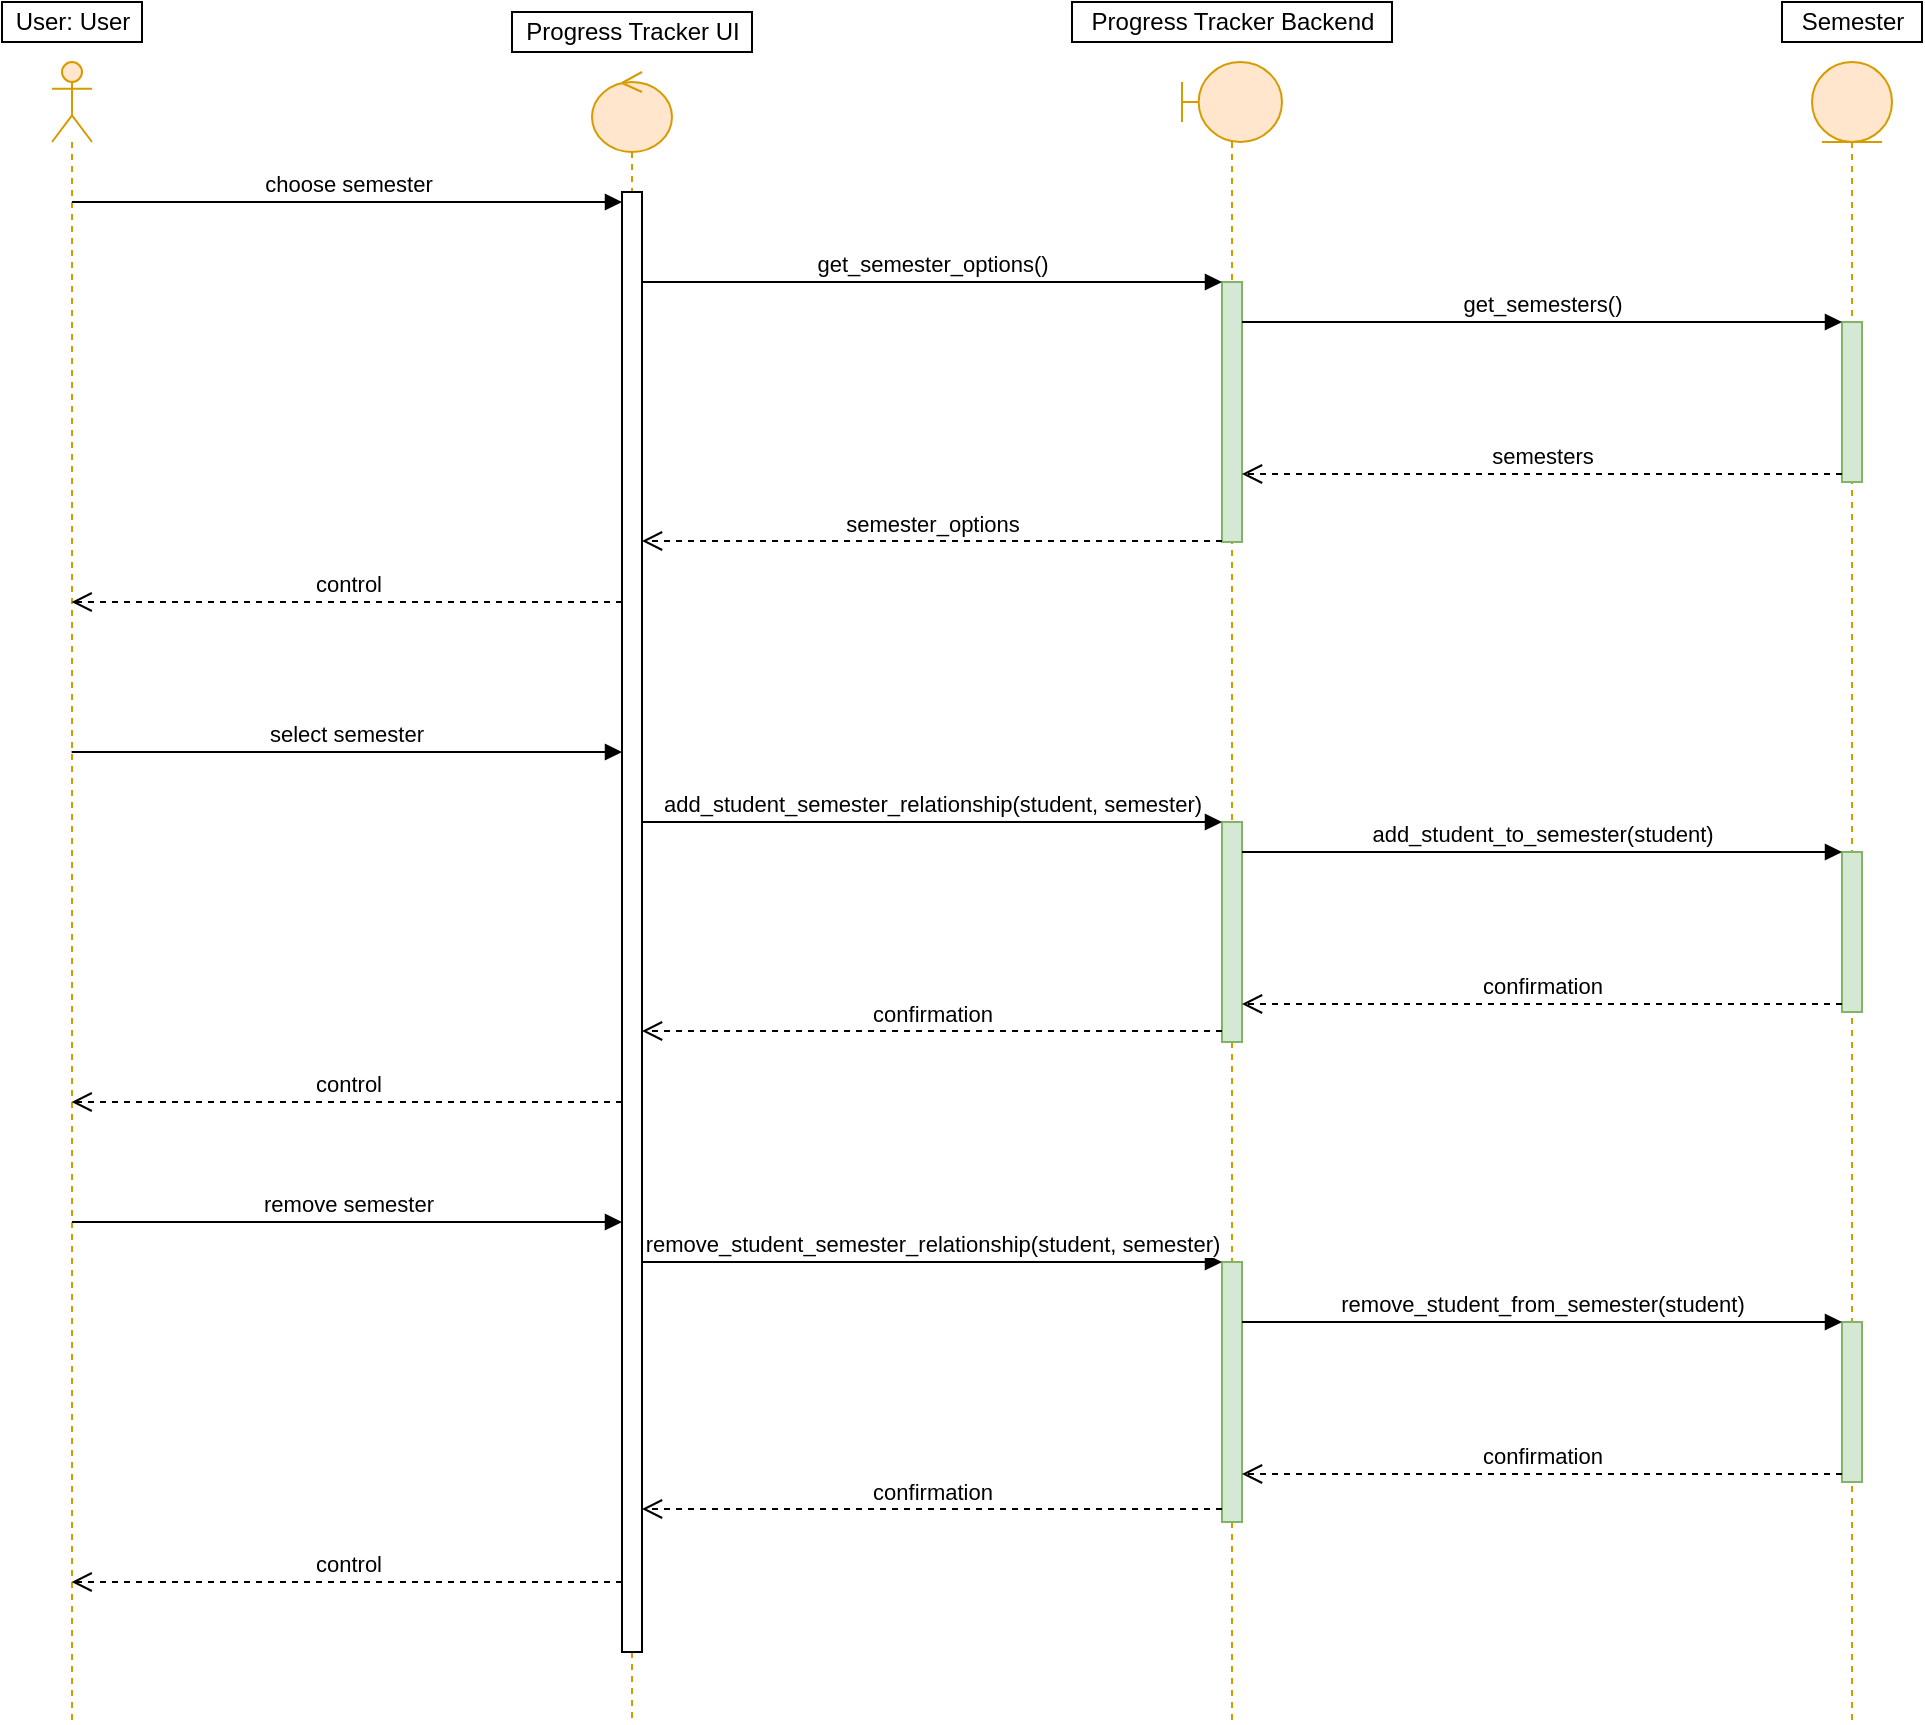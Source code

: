 <?xml version="1.0" encoding="UTF-8"?>
<mxfile compressed="false" version="12.1.7" type="device" pages="1"><diagram id="qxIXQQoXLA4KPB8yL7MM" name="Page-3"><mxGraphModel dx="1425" dy="872" grid="1" gridSize="10" guides="1" tooltips="1" connect="1" arrows="1" fold="1" page="1" pageScale="1" pageWidth="850" pageHeight="1100" math="0" shadow="0"><root><mxCell id="4MsPIWo7bYqa63KtsmRX-0"/><mxCell id="4MsPIWo7bYqa63KtsmRX-1" parent="4MsPIWo7bYqa63KtsmRX-0"/><mxCell id="lIa5whQ5t8ZFdQZ5lfhp-8" value="" style="shape=umlLifeline;participant=umlActor;perimeter=lifelinePerimeter;whiteSpace=wrap;html=1;container=1;collapsible=0;recursiveResize=0;verticalAlign=top;spacingTop=36;labelBackgroundColor=none;outlineConnect=0;strokeColor=#d79b00;fillColor=#ffe6cc;" parent="4MsPIWo7bYqa63KtsmRX-1" vertex="1"><mxGeometry x="90" y="130" width="20" height="830" as="geometry"/></mxCell><mxCell id="7tdPpyDSpGnO4HmQpLCV-19" value="remove semester" style="html=1;verticalAlign=bottom;endArrow=block;" edge="1" parent="lIa5whQ5t8ZFdQZ5lfhp-8"><mxGeometry width="80" relative="1" as="geometry"><mxPoint x="10" y="580" as="sourcePoint"/><mxPoint x="285" y="580" as="targetPoint"/></mxGeometry></mxCell><mxCell id="lIa5whQ5t8ZFdQZ5lfhp-10" value="User: User" style="text;html=1;resizable=0;points=[];autosize=1;align=center;verticalAlign=top;spacingTop=-4;fontColor=#000000;labelBackgroundColor=none;strokeColor=#000000;" parent="4MsPIWo7bYqa63KtsmRX-1" vertex="1"><mxGeometry x="65" y="100" width="70" height="20" as="geometry"/></mxCell><mxCell id="lIa5whQ5t8ZFdQZ5lfhp-11" value="" style="shape=umlLifeline;participant=umlControl;perimeter=lifelinePerimeter;whiteSpace=wrap;html=1;container=1;collapsible=0;recursiveResize=0;verticalAlign=top;spacingTop=36;labelBackgroundColor=none;outlineConnect=0;strokeColor=#d79b00;fillColor=#ffe6cc;" parent="4MsPIWo7bYqa63KtsmRX-1" vertex="1"><mxGeometry x="360" y="135" width="40" height="825" as="geometry"/></mxCell><mxCell id="lIa5whQ5t8ZFdQZ5lfhp-16" value="" style="html=1;points=[];perimeter=orthogonalPerimeter;labelBackgroundColor=none;strokeColor=#000000;fontColor=#000000;" parent="lIa5whQ5t8ZFdQZ5lfhp-11" vertex="1"><mxGeometry x="15" y="60" width="10" height="730" as="geometry"/></mxCell><mxCell id="lIa5whQ5t8ZFdQZ5lfhp-12" value="Progress Tracker UI" style="text;html=1;resizable=0;points=[];autosize=1;align=center;verticalAlign=top;spacingTop=-4;fontColor=#000000;labelBackgroundColor=none;strokeColor=#000000;" parent="4MsPIWo7bYqa63KtsmRX-1" vertex="1"><mxGeometry x="320" y="105" width="120" height="20" as="geometry"/></mxCell><mxCell id="lIa5whQ5t8ZFdQZ5lfhp-13" value="" style="shape=umlLifeline;participant=umlBoundary;perimeter=lifelinePerimeter;whiteSpace=wrap;html=1;container=1;collapsible=0;recursiveResize=0;verticalAlign=top;spacingTop=36;labelBackgroundColor=none;outlineConnect=0;strokeColor=#d79b00;fillColor=#ffe6cc;" parent="4MsPIWo7bYqa63KtsmRX-1" vertex="1"><mxGeometry x="655" y="130" width="50" height="830" as="geometry"/></mxCell><mxCell id="7tdPpyDSpGnO4HmQpLCV-0" value="" style="html=1;points=[];perimeter=orthogonalPerimeter;fillColor=#d5e8d4;strokeColor=#82b366;" vertex="1" parent="lIa5whQ5t8ZFdQZ5lfhp-13"><mxGeometry x="20" y="110" width="10" height="130" as="geometry"/></mxCell><mxCell id="7tdPpyDSpGnO4HmQpLCV-9" value="" style="html=1;points=[];perimeter=orthogonalPerimeter;fillColor=#d5e8d4;strokeColor=#82b366;" vertex="1" parent="lIa5whQ5t8ZFdQZ5lfhp-13"><mxGeometry x="20" y="380" width="10" height="110" as="geometry"/></mxCell><mxCell id="7tdPpyDSpGnO4HmQpLCV-20" value="" style="html=1;points=[];perimeter=orthogonalPerimeter;fillColor=#d5e8d4;strokeColor=#82b366;" vertex="1" parent="lIa5whQ5t8ZFdQZ5lfhp-13"><mxGeometry x="20" y="600" width="10" height="130" as="geometry"/></mxCell><mxCell id="lIa5whQ5t8ZFdQZ5lfhp-14" value="Progress Tracker Backend" style="text;html=1;resizable=0;points=[];autosize=1;align=center;verticalAlign=top;spacingTop=-4;fontColor=#000000;labelBackgroundColor=none;strokeColor=#000000;" parent="4MsPIWo7bYqa63KtsmRX-1" vertex="1"><mxGeometry x="600" y="100" width="160" height="20" as="geometry"/></mxCell><mxCell id="lIa5whQ5t8ZFdQZ5lfhp-15" value="choose semester" style="html=1;verticalAlign=bottom;endArrow=block;fontColor=#000000;labelBackgroundColor=none;strokeColor=#000000;" parent="4MsPIWo7bYqa63KtsmRX-1" source="lIa5whQ5t8ZFdQZ5lfhp-8" target="lIa5whQ5t8ZFdQZ5lfhp-16" edge="1"><mxGeometry width="80" relative="1" as="geometry"><mxPoint x="100" y="210" as="sourcePoint"/><mxPoint x="360" y="200" as="targetPoint"/><Array as="points"><mxPoint x="200" y="200"/></Array></mxGeometry></mxCell><mxCell id="Y30Xxg1Bc7p5pDinVHhG-0" value="" style="shape=umlLifeline;participant=umlEntity;perimeter=lifelinePerimeter;whiteSpace=wrap;html=1;container=1;collapsible=0;recursiveResize=0;verticalAlign=top;spacingTop=36;labelBackgroundColor=#ffffff;outlineConnect=0;fillColor=#ffe6cc;strokeColor=#d79b00;" parent="4MsPIWo7bYqa63KtsmRX-1" vertex="1"><mxGeometry x="970" y="130" width="40" height="830" as="geometry"/></mxCell><mxCell id="7tdPpyDSpGnO4HmQpLCV-3" value="" style="html=1;points=[];perimeter=orthogonalPerimeter;fillColor=#d5e8d4;strokeColor=#82b366;" vertex="1" parent="Y30Xxg1Bc7p5pDinVHhG-0"><mxGeometry x="15" y="130" width="10" height="80" as="geometry"/></mxCell><mxCell id="7tdPpyDSpGnO4HmQpLCV-12" value="" style="html=1;points=[];perimeter=orthogonalPerimeter;fillColor=#d5e8d4;strokeColor=#82b366;" vertex="1" parent="Y30Xxg1Bc7p5pDinVHhG-0"><mxGeometry x="15" y="395" width="10" height="80" as="geometry"/></mxCell><mxCell id="7tdPpyDSpGnO4HmQpLCV-23" value="" style="html=1;points=[];perimeter=orthogonalPerimeter;fillColor=#d5e8d4;strokeColor=#82b366;" vertex="1" parent="Y30Xxg1Bc7p5pDinVHhG-0"><mxGeometry x="15" y="630" width="10" height="80" as="geometry"/></mxCell><mxCell id="Y30Xxg1Bc7p5pDinVHhG-1" value="Semester" style="text;html=1;resizable=0;points=[];autosize=1;align=center;verticalAlign=top;spacingTop=-4;fontColor=#000000;labelBackgroundColor=none;strokeColor=#000000;" parent="4MsPIWo7bYqa63KtsmRX-1" vertex="1"><mxGeometry x="955" y="100" width="70" height="20" as="geometry"/></mxCell><mxCell id="7tdPpyDSpGnO4HmQpLCV-1" value="get_semester_options()" style="html=1;verticalAlign=bottom;endArrow=block;entryX=0;entryY=0;" edge="1" target="7tdPpyDSpGnO4HmQpLCV-0" parent="4MsPIWo7bYqa63KtsmRX-1" source="lIa5whQ5t8ZFdQZ5lfhp-16"><mxGeometry relative="1" as="geometry"><mxPoint x="605" y="240" as="sourcePoint"/></mxGeometry></mxCell><mxCell id="7tdPpyDSpGnO4HmQpLCV-2" value="semester_options" style="html=1;verticalAlign=bottom;endArrow=open;dashed=1;endSize=8;exitX=0;exitY=0.95;" edge="1" parent="4MsPIWo7bYqa63KtsmRX-1"><mxGeometry relative="1" as="geometry"><mxPoint x="385" y="369.5" as="targetPoint"/><mxPoint x="675" y="369.5" as="sourcePoint"/></mxGeometry></mxCell><mxCell id="7tdPpyDSpGnO4HmQpLCV-4" value="get_semesters()" style="html=1;verticalAlign=bottom;endArrow=block;entryX=0;entryY=0;" edge="1" target="7tdPpyDSpGnO4HmQpLCV-3" parent="4MsPIWo7bYqa63KtsmRX-1" source="7tdPpyDSpGnO4HmQpLCV-0"><mxGeometry relative="1" as="geometry"><mxPoint x="915" y="260" as="sourcePoint"/></mxGeometry></mxCell><mxCell id="7tdPpyDSpGnO4HmQpLCV-5" value="semesters" style="html=1;verticalAlign=bottom;endArrow=open;dashed=1;endSize=8;exitX=0;exitY=0.95;" edge="1" source="7tdPpyDSpGnO4HmQpLCV-3" parent="4MsPIWo7bYqa63KtsmRX-1" target="7tdPpyDSpGnO4HmQpLCV-0"><mxGeometry relative="1" as="geometry"><mxPoint x="915" y="336" as="targetPoint"/></mxGeometry></mxCell><mxCell id="7tdPpyDSpGnO4HmQpLCV-6" value="control" style="html=1;verticalAlign=bottom;endArrow=open;dashed=1;endSize=8;" edge="1" parent="4MsPIWo7bYqa63KtsmRX-1"><mxGeometry relative="1" as="geometry"><mxPoint x="375" y="400" as="sourcePoint"/><mxPoint x="99.81" y="400" as="targetPoint"/></mxGeometry></mxCell><mxCell id="7tdPpyDSpGnO4HmQpLCV-7" value="select semester" style="html=1;verticalAlign=bottom;endArrow=block;" edge="1" parent="4MsPIWo7bYqa63KtsmRX-1"><mxGeometry width="80" relative="1" as="geometry"><mxPoint x="99.81" y="475.0" as="sourcePoint"/><mxPoint x="375" y="475.0" as="targetPoint"/></mxGeometry></mxCell><mxCell id="7tdPpyDSpGnO4HmQpLCV-10" value="add_student_semester_relationship(student, semester)" style="html=1;verticalAlign=bottom;endArrow=block;entryX=0;entryY=0;" edge="1" target="7tdPpyDSpGnO4HmQpLCV-9" parent="4MsPIWo7bYqa63KtsmRX-1" source="lIa5whQ5t8ZFdQZ5lfhp-16"><mxGeometry relative="1" as="geometry"><mxPoint x="605" y="510" as="sourcePoint"/></mxGeometry></mxCell><mxCell id="7tdPpyDSpGnO4HmQpLCV-11" value="confirmation" style="html=1;verticalAlign=bottom;endArrow=open;dashed=1;endSize=8;exitX=0;exitY=0.95;" edge="1" source="7tdPpyDSpGnO4HmQpLCV-9" parent="4MsPIWo7bYqa63KtsmRX-1" target="lIa5whQ5t8ZFdQZ5lfhp-16"><mxGeometry relative="1" as="geometry"><mxPoint x="605" y="586" as="targetPoint"/></mxGeometry></mxCell><mxCell id="7tdPpyDSpGnO4HmQpLCV-13" value="add_student_to_semester(student)" style="html=1;verticalAlign=bottom;endArrow=block;entryX=0;entryY=0;" edge="1" target="7tdPpyDSpGnO4HmQpLCV-12" parent="4MsPIWo7bYqa63KtsmRX-1" source="7tdPpyDSpGnO4HmQpLCV-9"><mxGeometry relative="1" as="geometry"><mxPoint x="720" y="537" as="sourcePoint"/></mxGeometry></mxCell><mxCell id="7tdPpyDSpGnO4HmQpLCV-14" value="confirmation" style="html=1;verticalAlign=bottom;endArrow=open;dashed=1;endSize=8;exitX=0;exitY=0.95;" edge="1" source="7tdPpyDSpGnO4HmQpLCV-12" parent="4MsPIWo7bYqa63KtsmRX-1" target="7tdPpyDSpGnO4HmQpLCV-9"><mxGeometry relative="1" as="geometry"><mxPoint x="915" y="601" as="targetPoint"/></mxGeometry></mxCell><mxCell id="7tdPpyDSpGnO4HmQpLCV-15" value="control" style="html=1;verticalAlign=bottom;endArrow=open;dashed=1;endSize=8;" edge="1" parent="4MsPIWo7bYqa63KtsmRX-1"><mxGeometry relative="1" as="geometry"><mxPoint x="375" y="650.0" as="sourcePoint"/><mxPoint x="99.81" y="650.0" as="targetPoint"/></mxGeometry></mxCell><mxCell id="7tdPpyDSpGnO4HmQpLCV-21" value="remove_student_semester_relationship(student, semester)" style="html=1;verticalAlign=bottom;endArrow=block;entryX=0;entryY=0;" edge="1" target="7tdPpyDSpGnO4HmQpLCV-20" parent="4MsPIWo7bYqa63KtsmRX-1" source="lIa5whQ5t8ZFdQZ5lfhp-16"><mxGeometry relative="1" as="geometry"><mxPoint x="605" y="730" as="sourcePoint"/></mxGeometry></mxCell><mxCell id="7tdPpyDSpGnO4HmQpLCV-22" value="confirmation" style="html=1;verticalAlign=bottom;endArrow=open;dashed=1;endSize=8;exitX=0;exitY=0.95;" edge="1" source="7tdPpyDSpGnO4HmQpLCV-20" parent="4MsPIWo7bYqa63KtsmRX-1" target="lIa5whQ5t8ZFdQZ5lfhp-16"><mxGeometry relative="1" as="geometry"><mxPoint x="605" y="806" as="targetPoint"/></mxGeometry></mxCell><mxCell id="7tdPpyDSpGnO4HmQpLCV-24" value="remove_student_from_semester(student)" style="html=1;verticalAlign=bottom;endArrow=block;entryX=0;entryY=0;" edge="1" target="7tdPpyDSpGnO4HmQpLCV-23" parent="4MsPIWo7bYqa63KtsmRX-1" source="7tdPpyDSpGnO4HmQpLCV-20"><mxGeometry relative="1" as="geometry"><mxPoint x="915" y="760" as="sourcePoint"/></mxGeometry></mxCell><mxCell id="7tdPpyDSpGnO4HmQpLCV-25" value="confirmation" style="html=1;verticalAlign=bottom;endArrow=open;dashed=1;endSize=8;exitX=0;exitY=0.95;" edge="1" source="7tdPpyDSpGnO4HmQpLCV-23" parent="4MsPIWo7bYqa63KtsmRX-1" target="7tdPpyDSpGnO4HmQpLCV-20"><mxGeometry relative="1" as="geometry"><mxPoint x="915" y="836" as="targetPoint"/></mxGeometry></mxCell><mxCell id="7tdPpyDSpGnO4HmQpLCV-26" value="control" style="html=1;verticalAlign=bottom;endArrow=open;dashed=1;endSize=8;" edge="1" parent="4MsPIWo7bYqa63KtsmRX-1"><mxGeometry relative="1" as="geometry"><mxPoint x="375" y="890.0" as="sourcePoint"/><mxPoint x="99.81" y="890.0" as="targetPoint"/></mxGeometry></mxCell></root></mxGraphModel></diagram></mxfile>